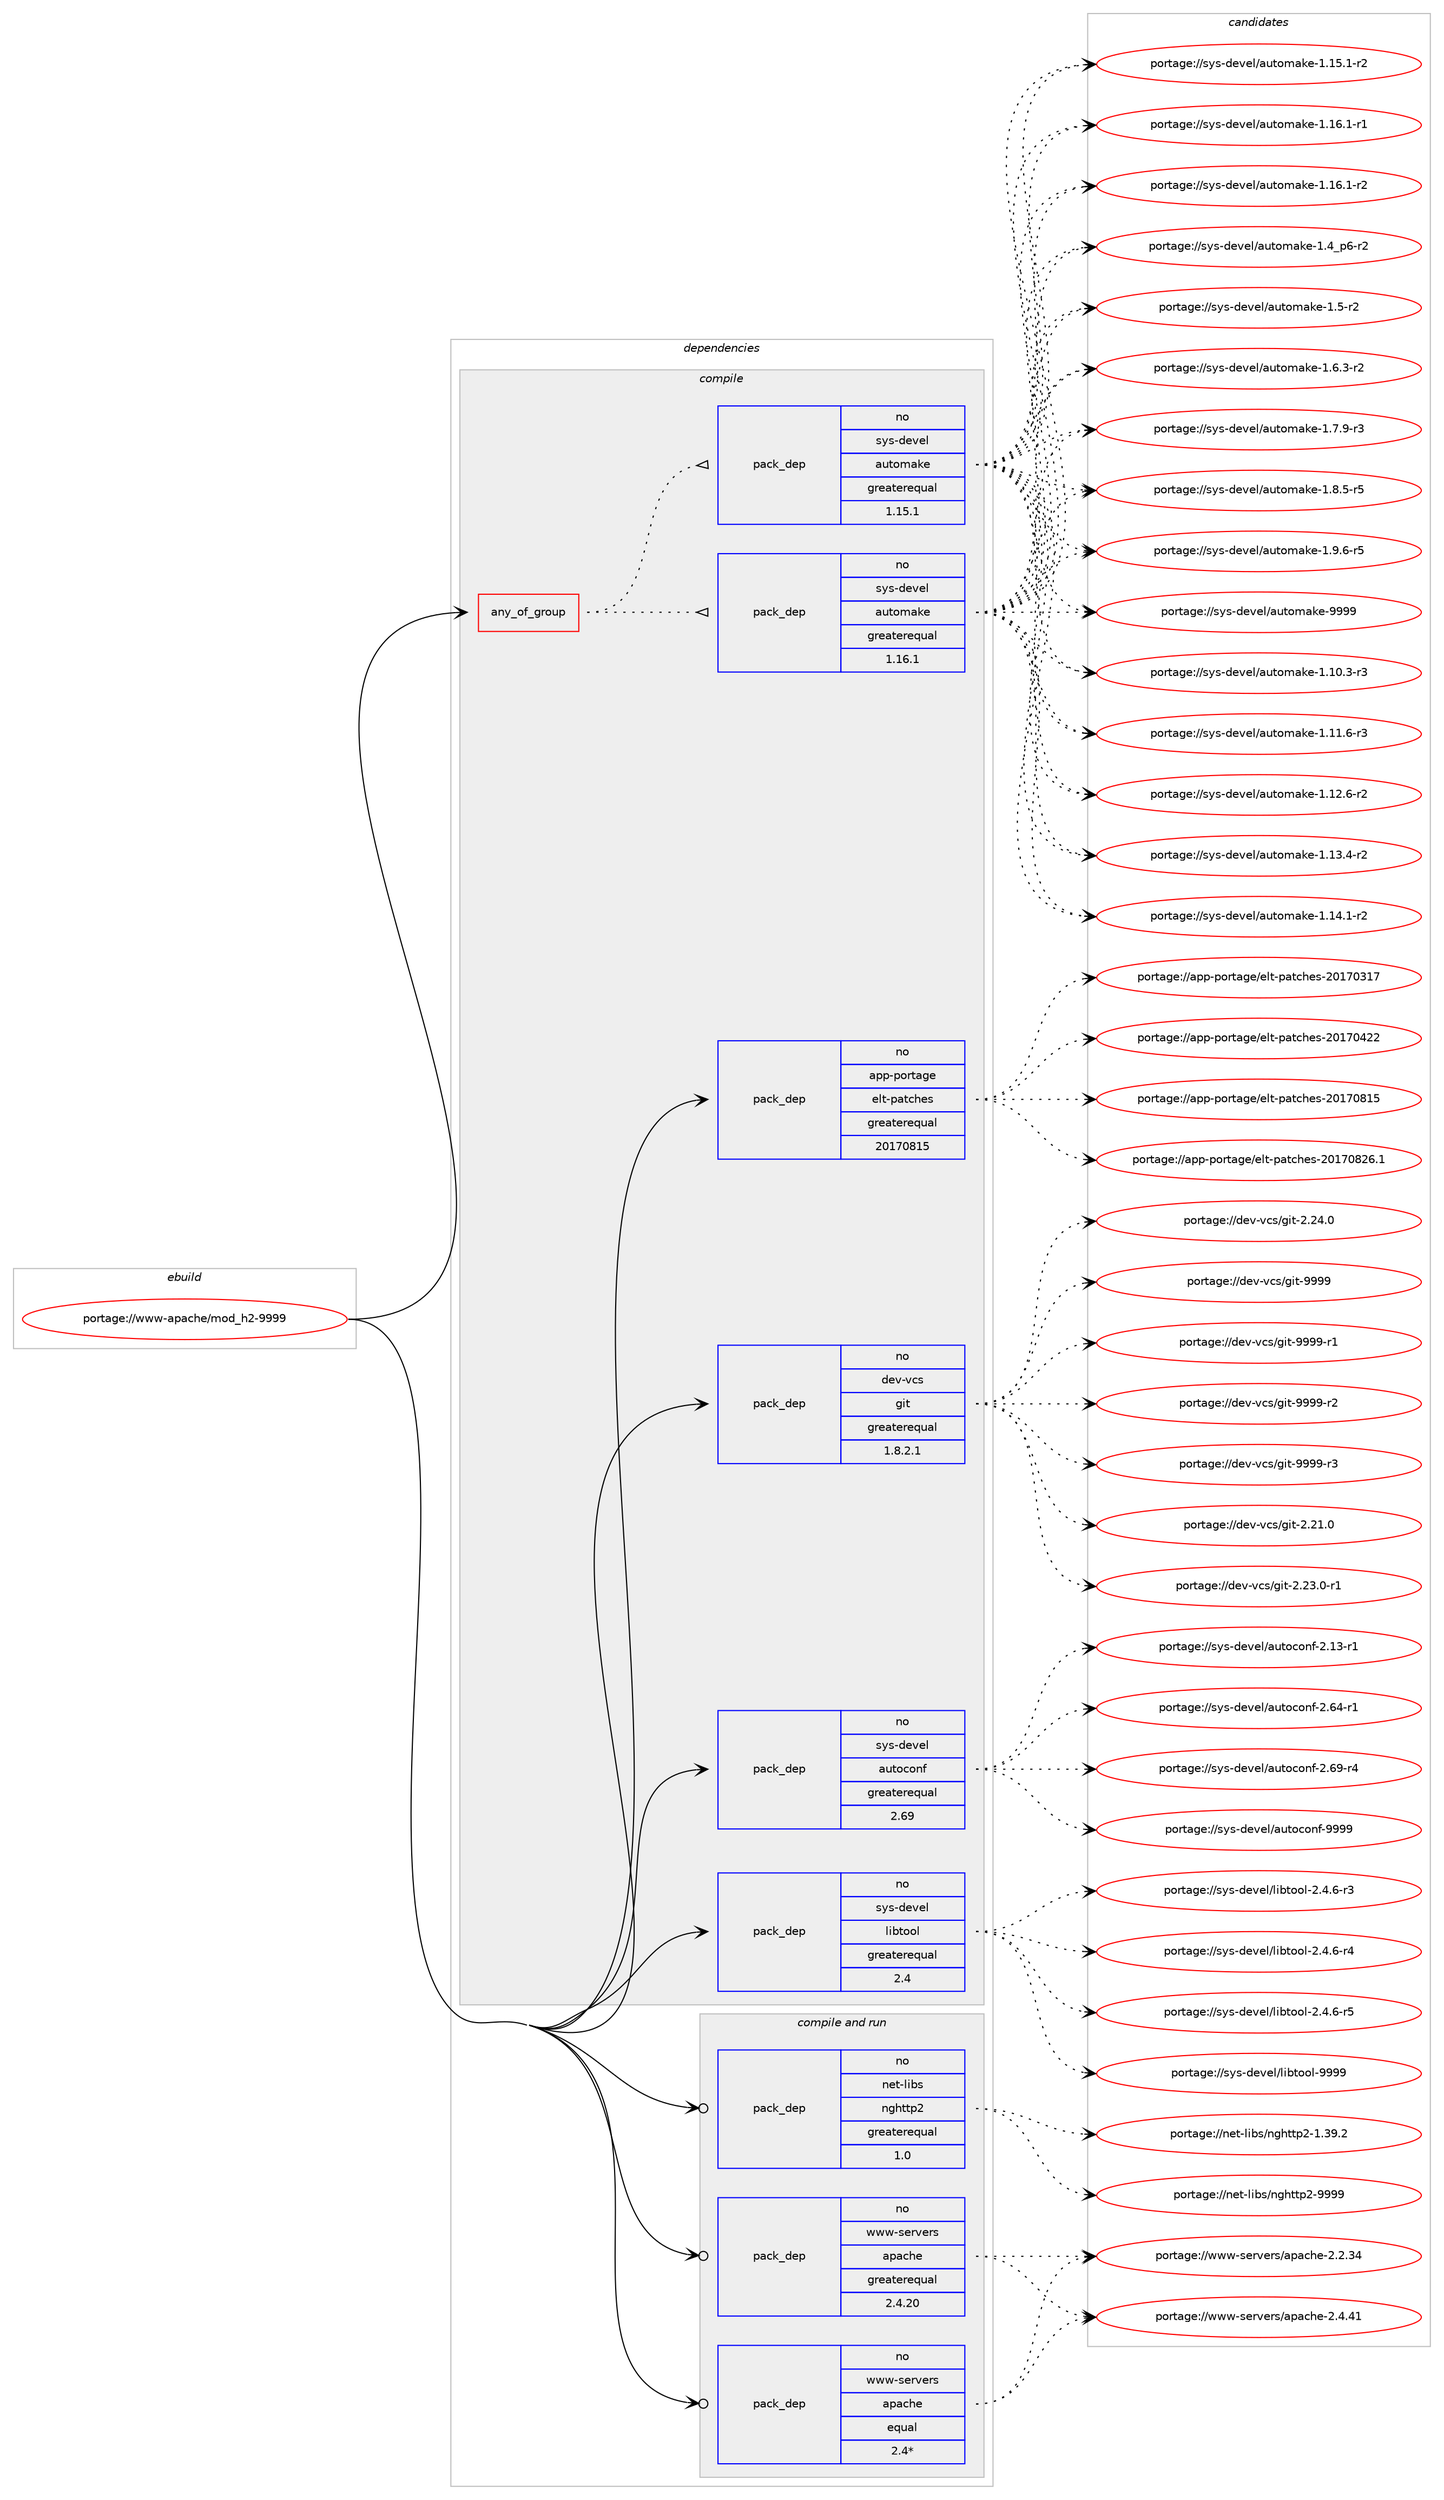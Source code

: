 digraph prolog {

# *************
# Graph options
# *************

newrank=true;
concentrate=true;
compound=true;
graph [rankdir=LR,fontname=Helvetica,fontsize=10,ranksep=1.5];#, ranksep=2.5, nodesep=0.2];
edge  [arrowhead=vee];
node  [fontname=Helvetica,fontsize=10];

# **********
# The ebuild
# **********

subgraph cluster_leftcol {
color=gray;
rank=same;
label=<<i>ebuild</i>>;
id [label="portage://www-apache/mod_h2-9999", color=red, width=4, href="../www-apache/mod_h2-9999.svg"];
}

# ****************
# The dependencies
# ****************

subgraph cluster_midcol {
color=gray;
label=<<i>dependencies</i>>;
subgraph cluster_compile {
fillcolor="#eeeeee";
style=filled;
label=<<i>compile</i>>;
subgraph any7457 {
dependency436437 [label=<<TABLE BORDER="0" CELLBORDER="1" CELLSPACING="0" CELLPADDING="4"><TR><TD CELLPADDING="10">any_of_group</TD></TR></TABLE>>, shape=none, color=red];subgraph pack323565 {
dependency436438 [label=<<TABLE BORDER="0" CELLBORDER="1" CELLSPACING="0" CELLPADDING="4" WIDTH="220"><TR><TD ROWSPAN="6" CELLPADDING="30">pack_dep</TD></TR><TR><TD WIDTH="110">no</TD></TR><TR><TD>sys-devel</TD></TR><TR><TD>automake</TD></TR><TR><TD>greaterequal</TD></TR><TR><TD>1.16.1</TD></TR></TABLE>>, shape=none, color=blue];
}
dependency436437:e -> dependency436438:w [weight=20,style="dotted",arrowhead="oinv"];
subgraph pack323566 {
dependency436439 [label=<<TABLE BORDER="0" CELLBORDER="1" CELLSPACING="0" CELLPADDING="4" WIDTH="220"><TR><TD ROWSPAN="6" CELLPADDING="30">pack_dep</TD></TR><TR><TD WIDTH="110">no</TD></TR><TR><TD>sys-devel</TD></TR><TR><TD>automake</TD></TR><TR><TD>greaterequal</TD></TR><TR><TD>1.15.1</TD></TR></TABLE>>, shape=none, color=blue];
}
dependency436437:e -> dependency436439:w [weight=20,style="dotted",arrowhead="oinv"];
}
id:e -> dependency436437:w [weight=20,style="solid",arrowhead="vee"];
subgraph pack323567 {
dependency436440 [label=<<TABLE BORDER="0" CELLBORDER="1" CELLSPACING="0" CELLPADDING="4" WIDTH="220"><TR><TD ROWSPAN="6" CELLPADDING="30">pack_dep</TD></TR><TR><TD WIDTH="110">no</TD></TR><TR><TD>app-portage</TD></TR><TR><TD>elt-patches</TD></TR><TR><TD>greaterequal</TD></TR><TR><TD>20170815</TD></TR></TABLE>>, shape=none, color=blue];
}
id:e -> dependency436440:w [weight=20,style="solid",arrowhead="vee"];
subgraph pack323568 {
dependency436441 [label=<<TABLE BORDER="0" CELLBORDER="1" CELLSPACING="0" CELLPADDING="4" WIDTH="220"><TR><TD ROWSPAN="6" CELLPADDING="30">pack_dep</TD></TR><TR><TD WIDTH="110">no</TD></TR><TR><TD>dev-vcs</TD></TR><TR><TD>git</TD></TR><TR><TD>greaterequal</TD></TR><TR><TD>1.8.2.1</TD></TR></TABLE>>, shape=none, color=blue];
}
id:e -> dependency436441:w [weight=20,style="solid",arrowhead="vee"];
subgraph pack323569 {
dependency436442 [label=<<TABLE BORDER="0" CELLBORDER="1" CELLSPACING="0" CELLPADDING="4" WIDTH="220"><TR><TD ROWSPAN="6" CELLPADDING="30">pack_dep</TD></TR><TR><TD WIDTH="110">no</TD></TR><TR><TD>sys-devel</TD></TR><TR><TD>autoconf</TD></TR><TR><TD>greaterequal</TD></TR><TR><TD>2.69</TD></TR></TABLE>>, shape=none, color=blue];
}
id:e -> dependency436442:w [weight=20,style="solid",arrowhead="vee"];
subgraph pack323570 {
dependency436443 [label=<<TABLE BORDER="0" CELLBORDER="1" CELLSPACING="0" CELLPADDING="4" WIDTH="220"><TR><TD ROWSPAN="6" CELLPADDING="30">pack_dep</TD></TR><TR><TD WIDTH="110">no</TD></TR><TR><TD>sys-devel</TD></TR><TR><TD>libtool</TD></TR><TR><TD>greaterequal</TD></TR><TR><TD>2.4</TD></TR></TABLE>>, shape=none, color=blue];
}
id:e -> dependency436443:w [weight=20,style="solid",arrowhead="vee"];
}
subgraph cluster_compileandrun {
fillcolor="#eeeeee";
style=filled;
label=<<i>compile and run</i>>;
subgraph pack323571 {
dependency436444 [label=<<TABLE BORDER="0" CELLBORDER="1" CELLSPACING="0" CELLPADDING="4" WIDTH="220"><TR><TD ROWSPAN="6" CELLPADDING="30">pack_dep</TD></TR><TR><TD WIDTH="110">no</TD></TR><TR><TD>net-libs</TD></TR><TR><TD>nghttp2</TD></TR><TR><TD>greaterequal</TD></TR><TR><TD>1.0</TD></TR></TABLE>>, shape=none, color=blue];
}
id:e -> dependency436444:w [weight=20,style="solid",arrowhead="odotvee"];
subgraph pack323572 {
dependency436445 [label=<<TABLE BORDER="0" CELLBORDER="1" CELLSPACING="0" CELLPADDING="4" WIDTH="220"><TR><TD ROWSPAN="6" CELLPADDING="30">pack_dep</TD></TR><TR><TD WIDTH="110">no</TD></TR><TR><TD>www-servers</TD></TR><TR><TD>apache</TD></TR><TR><TD>equal</TD></TR><TR><TD>2.4*</TD></TR></TABLE>>, shape=none, color=blue];
}
id:e -> dependency436445:w [weight=20,style="solid",arrowhead="odotvee"];
subgraph pack323573 {
dependency436446 [label=<<TABLE BORDER="0" CELLBORDER="1" CELLSPACING="0" CELLPADDING="4" WIDTH="220"><TR><TD ROWSPAN="6" CELLPADDING="30">pack_dep</TD></TR><TR><TD WIDTH="110">no</TD></TR><TR><TD>www-servers</TD></TR><TR><TD>apache</TD></TR><TR><TD>greaterequal</TD></TR><TR><TD>2.4.20</TD></TR></TABLE>>, shape=none, color=blue];
}
id:e -> dependency436446:w [weight=20,style="solid",arrowhead="odotvee"];
}
subgraph cluster_run {
fillcolor="#eeeeee";
style=filled;
label=<<i>run</i>>;
}
}

# **************
# The candidates
# **************

subgraph cluster_choices {
rank=same;
color=gray;
label=<<i>candidates</i>>;

subgraph choice323565 {
color=black;
nodesep=1;
choiceportage11512111545100101118101108479711711611110997107101454946494846514511451 [label="portage://sys-devel/automake-1.10.3-r3", color=red, width=4,href="../sys-devel/automake-1.10.3-r3.svg"];
choiceportage11512111545100101118101108479711711611110997107101454946494946544511451 [label="portage://sys-devel/automake-1.11.6-r3", color=red, width=4,href="../sys-devel/automake-1.11.6-r3.svg"];
choiceportage11512111545100101118101108479711711611110997107101454946495046544511450 [label="portage://sys-devel/automake-1.12.6-r2", color=red, width=4,href="../sys-devel/automake-1.12.6-r2.svg"];
choiceportage11512111545100101118101108479711711611110997107101454946495146524511450 [label="portage://sys-devel/automake-1.13.4-r2", color=red, width=4,href="../sys-devel/automake-1.13.4-r2.svg"];
choiceportage11512111545100101118101108479711711611110997107101454946495246494511450 [label="portage://sys-devel/automake-1.14.1-r2", color=red, width=4,href="../sys-devel/automake-1.14.1-r2.svg"];
choiceportage11512111545100101118101108479711711611110997107101454946495346494511450 [label="portage://sys-devel/automake-1.15.1-r2", color=red, width=4,href="../sys-devel/automake-1.15.1-r2.svg"];
choiceportage11512111545100101118101108479711711611110997107101454946495446494511449 [label="portage://sys-devel/automake-1.16.1-r1", color=red, width=4,href="../sys-devel/automake-1.16.1-r1.svg"];
choiceportage11512111545100101118101108479711711611110997107101454946495446494511450 [label="portage://sys-devel/automake-1.16.1-r2", color=red, width=4,href="../sys-devel/automake-1.16.1-r2.svg"];
choiceportage115121115451001011181011084797117116111109971071014549465295112544511450 [label="portage://sys-devel/automake-1.4_p6-r2", color=red, width=4,href="../sys-devel/automake-1.4_p6-r2.svg"];
choiceportage11512111545100101118101108479711711611110997107101454946534511450 [label="portage://sys-devel/automake-1.5-r2", color=red, width=4,href="../sys-devel/automake-1.5-r2.svg"];
choiceportage115121115451001011181011084797117116111109971071014549465446514511450 [label="portage://sys-devel/automake-1.6.3-r2", color=red, width=4,href="../sys-devel/automake-1.6.3-r2.svg"];
choiceportage115121115451001011181011084797117116111109971071014549465546574511451 [label="portage://sys-devel/automake-1.7.9-r3", color=red, width=4,href="../sys-devel/automake-1.7.9-r3.svg"];
choiceportage115121115451001011181011084797117116111109971071014549465646534511453 [label="portage://sys-devel/automake-1.8.5-r5", color=red, width=4,href="../sys-devel/automake-1.8.5-r5.svg"];
choiceportage115121115451001011181011084797117116111109971071014549465746544511453 [label="portage://sys-devel/automake-1.9.6-r5", color=red, width=4,href="../sys-devel/automake-1.9.6-r5.svg"];
choiceportage115121115451001011181011084797117116111109971071014557575757 [label="portage://sys-devel/automake-9999", color=red, width=4,href="../sys-devel/automake-9999.svg"];
dependency436438:e -> choiceportage11512111545100101118101108479711711611110997107101454946494846514511451:w [style=dotted,weight="100"];
dependency436438:e -> choiceportage11512111545100101118101108479711711611110997107101454946494946544511451:w [style=dotted,weight="100"];
dependency436438:e -> choiceportage11512111545100101118101108479711711611110997107101454946495046544511450:w [style=dotted,weight="100"];
dependency436438:e -> choiceportage11512111545100101118101108479711711611110997107101454946495146524511450:w [style=dotted,weight="100"];
dependency436438:e -> choiceportage11512111545100101118101108479711711611110997107101454946495246494511450:w [style=dotted,weight="100"];
dependency436438:e -> choiceportage11512111545100101118101108479711711611110997107101454946495346494511450:w [style=dotted,weight="100"];
dependency436438:e -> choiceportage11512111545100101118101108479711711611110997107101454946495446494511449:w [style=dotted,weight="100"];
dependency436438:e -> choiceportage11512111545100101118101108479711711611110997107101454946495446494511450:w [style=dotted,weight="100"];
dependency436438:e -> choiceportage115121115451001011181011084797117116111109971071014549465295112544511450:w [style=dotted,weight="100"];
dependency436438:e -> choiceportage11512111545100101118101108479711711611110997107101454946534511450:w [style=dotted,weight="100"];
dependency436438:e -> choiceportage115121115451001011181011084797117116111109971071014549465446514511450:w [style=dotted,weight="100"];
dependency436438:e -> choiceportage115121115451001011181011084797117116111109971071014549465546574511451:w [style=dotted,weight="100"];
dependency436438:e -> choiceportage115121115451001011181011084797117116111109971071014549465646534511453:w [style=dotted,weight="100"];
dependency436438:e -> choiceportage115121115451001011181011084797117116111109971071014549465746544511453:w [style=dotted,weight="100"];
dependency436438:e -> choiceportage115121115451001011181011084797117116111109971071014557575757:w [style=dotted,weight="100"];
}
subgraph choice323566 {
color=black;
nodesep=1;
choiceportage11512111545100101118101108479711711611110997107101454946494846514511451 [label="portage://sys-devel/automake-1.10.3-r3", color=red, width=4,href="../sys-devel/automake-1.10.3-r3.svg"];
choiceportage11512111545100101118101108479711711611110997107101454946494946544511451 [label="portage://sys-devel/automake-1.11.6-r3", color=red, width=4,href="../sys-devel/automake-1.11.6-r3.svg"];
choiceportage11512111545100101118101108479711711611110997107101454946495046544511450 [label="portage://sys-devel/automake-1.12.6-r2", color=red, width=4,href="../sys-devel/automake-1.12.6-r2.svg"];
choiceportage11512111545100101118101108479711711611110997107101454946495146524511450 [label="portage://sys-devel/automake-1.13.4-r2", color=red, width=4,href="../sys-devel/automake-1.13.4-r2.svg"];
choiceportage11512111545100101118101108479711711611110997107101454946495246494511450 [label="portage://sys-devel/automake-1.14.1-r2", color=red, width=4,href="../sys-devel/automake-1.14.1-r2.svg"];
choiceportage11512111545100101118101108479711711611110997107101454946495346494511450 [label="portage://sys-devel/automake-1.15.1-r2", color=red, width=4,href="../sys-devel/automake-1.15.1-r2.svg"];
choiceportage11512111545100101118101108479711711611110997107101454946495446494511449 [label="portage://sys-devel/automake-1.16.1-r1", color=red, width=4,href="../sys-devel/automake-1.16.1-r1.svg"];
choiceportage11512111545100101118101108479711711611110997107101454946495446494511450 [label="portage://sys-devel/automake-1.16.1-r2", color=red, width=4,href="../sys-devel/automake-1.16.1-r2.svg"];
choiceportage115121115451001011181011084797117116111109971071014549465295112544511450 [label="portage://sys-devel/automake-1.4_p6-r2", color=red, width=4,href="../sys-devel/automake-1.4_p6-r2.svg"];
choiceportage11512111545100101118101108479711711611110997107101454946534511450 [label="portage://sys-devel/automake-1.5-r2", color=red, width=4,href="../sys-devel/automake-1.5-r2.svg"];
choiceportage115121115451001011181011084797117116111109971071014549465446514511450 [label="portage://sys-devel/automake-1.6.3-r2", color=red, width=4,href="../sys-devel/automake-1.6.3-r2.svg"];
choiceportage115121115451001011181011084797117116111109971071014549465546574511451 [label="portage://sys-devel/automake-1.7.9-r3", color=red, width=4,href="../sys-devel/automake-1.7.9-r3.svg"];
choiceportage115121115451001011181011084797117116111109971071014549465646534511453 [label="portage://sys-devel/automake-1.8.5-r5", color=red, width=4,href="../sys-devel/automake-1.8.5-r5.svg"];
choiceportage115121115451001011181011084797117116111109971071014549465746544511453 [label="portage://sys-devel/automake-1.9.6-r5", color=red, width=4,href="../sys-devel/automake-1.9.6-r5.svg"];
choiceportage115121115451001011181011084797117116111109971071014557575757 [label="portage://sys-devel/automake-9999", color=red, width=4,href="../sys-devel/automake-9999.svg"];
dependency436439:e -> choiceportage11512111545100101118101108479711711611110997107101454946494846514511451:w [style=dotted,weight="100"];
dependency436439:e -> choiceportage11512111545100101118101108479711711611110997107101454946494946544511451:w [style=dotted,weight="100"];
dependency436439:e -> choiceportage11512111545100101118101108479711711611110997107101454946495046544511450:w [style=dotted,weight="100"];
dependency436439:e -> choiceportage11512111545100101118101108479711711611110997107101454946495146524511450:w [style=dotted,weight="100"];
dependency436439:e -> choiceportage11512111545100101118101108479711711611110997107101454946495246494511450:w [style=dotted,weight="100"];
dependency436439:e -> choiceportage11512111545100101118101108479711711611110997107101454946495346494511450:w [style=dotted,weight="100"];
dependency436439:e -> choiceportage11512111545100101118101108479711711611110997107101454946495446494511449:w [style=dotted,weight="100"];
dependency436439:e -> choiceportage11512111545100101118101108479711711611110997107101454946495446494511450:w [style=dotted,weight="100"];
dependency436439:e -> choiceportage115121115451001011181011084797117116111109971071014549465295112544511450:w [style=dotted,weight="100"];
dependency436439:e -> choiceportage11512111545100101118101108479711711611110997107101454946534511450:w [style=dotted,weight="100"];
dependency436439:e -> choiceportage115121115451001011181011084797117116111109971071014549465446514511450:w [style=dotted,weight="100"];
dependency436439:e -> choiceportage115121115451001011181011084797117116111109971071014549465546574511451:w [style=dotted,weight="100"];
dependency436439:e -> choiceportage115121115451001011181011084797117116111109971071014549465646534511453:w [style=dotted,weight="100"];
dependency436439:e -> choiceportage115121115451001011181011084797117116111109971071014549465746544511453:w [style=dotted,weight="100"];
dependency436439:e -> choiceportage115121115451001011181011084797117116111109971071014557575757:w [style=dotted,weight="100"];
}
subgraph choice323567 {
color=black;
nodesep=1;
choiceportage97112112451121111141169710310147101108116451129711699104101115455048495548514955 [label="portage://app-portage/elt-patches-20170317", color=red, width=4,href="../app-portage/elt-patches-20170317.svg"];
choiceportage97112112451121111141169710310147101108116451129711699104101115455048495548525050 [label="portage://app-portage/elt-patches-20170422", color=red, width=4,href="../app-portage/elt-patches-20170422.svg"];
choiceportage97112112451121111141169710310147101108116451129711699104101115455048495548564953 [label="portage://app-portage/elt-patches-20170815", color=red, width=4,href="../app-portage/elt-patches-20170815.svg"];
choiceportage971121124511211111411697103101471011081164511297116991041011154550484955485650544649 [label="portage://app-portage/elt-patches-20170826.1", color=red, width=4,href="../app-portage/elt-patches-20170826.1.svg"];
dependency436440:e -> choiceportage97112112451121111141169710310147101108116451129711699104101115455048495548514955:w [style=dotted,weight="100"];
dependency436440:e -> choiceportage97112112451121111141169710310147101108116451129711699104101115455048495548525050:w [style=dotted,weight="100"];
dependency436440:e -> choiceportage97112112451121111141169710310147101108116451129711699104101115455048495548564953:w [style=dotted,weight="100"];
dependency436440:e -> choiceportage971121124511211111411697103101471011081164511297116991041011154550484955485650544649:w [style=dotted,weight="100"];
}
subgraph choice323568 {
color=black;
nodesep=1;
choiceportage10010111845118991154710310511645504650494648 [label="portage://dev-vcs/git-2.21.0", color=red, width=4,href="../dev-vcs/git-2.21.0.svg"];
choiceportage100101118451189911547103105116455046505146484511449 [label="portage://dev-vcs/git-2.23.0-r1", color=red, width=4,href="../dev-vcs/git-2.23.0-r1.svg"];
choiceportage10010111845118991154710310511645504650524648 [label="portage://dev-vcs/git-2.24.0", color=red, width=4,href="../dev-vcs/git-2.24.0.svg"];
choiceportage1001011184511899115471031051164557575757 [label="portage://dev-vcs/git-9999", color=red, width=4,href="../dev-vcs/git-9999.svg"];
choiceportage10010111845118991154710310511645575757574511449 [label="portage://dev-vcs/git-9999-r1", color=red, width=4,href="../dev-vcs/git-9999-r1.svg"];
choiceportage10010111845118991154710310511645575757574511450 [label="portage://dev-vcs/git-9999-r2", color=red, width=4,href="../dev-vcs/git-9999-r2.svg"];
choiceportage10010111845118991154710310511645575757574511451 [label="portage://dev-vcs/git-9999-r3", color=red, width=4,href="../dev-vcs/git-9999-r3.svg"];
dependency436441:e -> choiceportage10010111845118991154710310511645504650494648:w [style=dotted,weight="100"];
dependency436441:e -> choiceportage100101118451189911547103105116455046505146484511449:w [style=dotted,weight="100"];
dependency436441:e -> choiceportage10010111845118991154710310511645504650524648:w [style=dotted,weight="100"];
dependency436441:e -> choiceportage1001011184511899115471031051164557575757:w [style=dotted,weight="100"];
dependency436441:e -> choiceportage10010111845118991154710310511645575757574511449:w [style=dotted,weight="100"];
dependency436441:e -> choiceportage10010111845118991154710310511645575757574511450:w [style=dotted,weight="100"];
dependency436441:e -> choiceportage10010111845118991154710310511645575757574511451:w [style=dotted,weight="100"];
}
subgraph choice323569 {
color=black;
nodesep=1;
choiceportage1151211154510010111810110847971171161119911111010245504649514511449 [label="portage://sys-devel/autoconf-2.13-r1", color=red, width=4,href="../sys-devel/autoconf-2.13-r1.svg"];
choiceportage1151211154510010111810110847971171161119911111010245504654524511449 [label="portage://sys-devel/autoconf-2.64-r1", color=red, width=4,href="../sys-devel/autoconf-2.64-r1.svg"];
choiceportage1151211154510010111810110847971171161119911111010245504654574511452 [label="portage://sys-devel/autoconf-2.69-r4", color=red, width=4,href="../sys-devel/autoconf-2.69-r4.svg"];
choiceportage115121115451001011181011084797117116111991111101024557575757 [label="portage://sys-devel/autoconf-9999", color=red, width=4,href="../sys-devel/autoconf-9999.svg"];
dependency436442:e -> choiceportage1151211154510010111810110847971171161119911111010245504649514511449:w [style=dotted,weight="100"];
dependency436442:e -> choiceportage1151211154510010111810110847971171161119911111010245504654524511449:w [style=dotted,weight="100"];
dependency436442:e -> choiceportage1151211154510010111810110847971171161119911111010245504654574511452:w [style=dotted,weight="100"];
dependency436442:e -> choiceportage115121115451001011181011084797117116111991111101024557575757:w [style=dotted,weight="100"];
}
subgraph choice323570 {
color=black;
nodesep=1;
choiceportage1151211154510010111810110847108105981161111111084550465246544511451 [label="portage://sys-devel/libtool-2.4.6-r3", color=red, width=4,href="../sys-devel/libtool-2.4.6-r3.svg"];
choiceportage1151211154510010111810110847108105981161111111084550465246544511452 [label="portage://sys-devel/libtool-2.4.6-r4", color=red, width=4,href="../sys-devel/libtool-2.4.6-r4.svg"];
choiceportage1151211154510010111810110847108105981161111111084550465246544511453 [label="portage://sys-devel/libtool-2.4.6-r5", color=red, width=4,href="../sys-devel/libtool-2.4.6-r5.svg"];
choiceportage1151211154510010111810110847108105981161111111084557575757 [label="portage://sys-devel/libtool-9999", color=red, width=4,href="../sys-devel/libtool-9999.svg"];
dependency436443:e -> choiceportage1151211154510010111810110847108105981161111111084550465246544511451:w [style=dotted,weight="100"];
dependency436443:e -> choiceportage1151211154510010111810110847108105981161111111084550465246544511452:w [style=dotted,weight="100"];
dependency436443:e -> choiceportage1151211154510010111810110847108105981161111111084550465246544511453:w [style=dotted,weight="100"];
dependency436443:e -> choiceportage1151211154510010111810110847108105981161111111084557575757:w [style=dotted,weight="100"];
}
subgraph choice323571 {
color=black;
nodesep=1;
choiceportage1101011164510810598115471101031041161161125045494651574650 [label="portage://net-libs/nghttp2-1.39.2", color=red, width=4,href="../net-libs/nghttp2-1.39.2.svg"];
choiceportage110101116451081059811547110103104116116112504557575757 [label="portage://net-libs/nghttp2-9999", color=red, width=4,href="../net-libs/nghttp2-9999.svg"];
dependency436444:e -> choiceportage1101011164510810598115471101031041161161125045494651574650:w [style=dotted,weight="100"];
dependency436444:e -> choiceportage110101116451081059811547110103104116116112504557575757:w [style=dotted,weight="100"];
}
subgraph choice323572 {
color=black;
nodesep=1;
choiceportage119119119451151011141181011141154797112979910410145504650465152 [label="portage://www-servers/apache-2.2.34", color=red, width=4,href="../www-servers/apache-2.2.34.svg"];
choiceportage119119119451151011141181011141154797112979910410145504652465249 [label="portage://www-servers/apache-2.4.41", color=red, width=4,href="../www-servers/apache-2.4.41.svg"];
dependency436445:e -> choiceportage119119119451151011141181011141154797112979910410145504650465152:w [style=dotted,weight="100"];
dependency436445:e -> choiceportage119119119451151011141181011141154797112979910410145504652465249:w [style=dotted,weight="100"];
}
subgraph choice323573 {
color=black;
nodesep=1;
choiceportage119119119451151011141181011141154797112979910410145504650465152 [label="portage://www-servers/apache-2.2.34", color=red, width=4,href="../www-servers/apache-2.2.34.svg"];
choiceportage119119119451151011141181011141154797112979910410145504652465249 [label="portage://www-servers/apache-2.4.41", color=red, width=4,href="../www-servers/apache-2.4.41.svg"];
dependency436446:e -> choiceportage119119119451151011141181011141154797112979910410145504650465152:w [style=dotted,weight="100"];
dependency436446:e -> choiceportage119119119451151011141181011141154797112979910410145504652465249:w [style=dotted,weight="100"];
}
}

}
